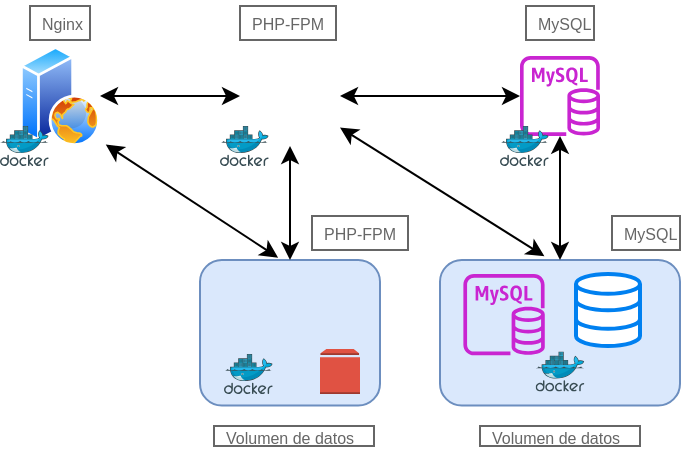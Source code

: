 <mxfile version="22.0.4" type="device">
  <diagram name="Página-1" id="TXax3lWE6bbQa8R0nEwo">
    <mxGraphModel dx="553" dy="349" grid="1" gridSize="10" guides="1" tooltips="1" connect="1" arrows="1" fold="1" page="1" pageScale="1" pageWidth="827" pageHeight="1169" math="0" shadow="0">
      <root>
        <mxCell id="0" />
        <mxCell id="1" parent="0" />
        <mxCell id="rnWshpyR3_FJ3rtjjiAS-28" value="" style="rounded=1;whiteSpace=wrap;html=1;fillColor=#dae8fc;strokeColor=#6c8ebf;" vertex="1" parent="1">
          <mxGeometry x="310" y="237" width="90" height="72.75" as="geometry" />
        </mxCell>
        <mxCell id="rnWshpyR3_FJ3rtjjiAS-23" value="" style="rounded=1;whiteSpace=wrap;html=1;fillColor=#dae8fc;strokeColor=#6c8ebf;" vertex="1" parent="1">
          <mxGeometry x="430" y="237" width="120" height="72.75" as="geometry" />
        </mxCell>
        <mxCell id="rnWshpyR3_FJ3rtjjiAS-10" value="" style="image;aspect=fixed;perimeter=ellipsePerimeter;html=1;align=center;shadow=0;dashed=0;spacingTop=3;image=img/lib/active_directory/web_server.svg;" vertex="1" parent="1">
          <mxGeometry x="220" y="130" width="40" height="50" as="geometry" />
        </mxCell>
        <mxCell id="rnWshpyR3_FJ3rtjjiAS-1" value="" style="image;sketch=0;aspect=fixed;html=1;points=[];align=center;fontSize=12;image=img/lib/mscae/Docker.svg;" vertex="1" parent="1">
          <mxGeometry x="210" y="170" width="24.39" height="20" as="geometry" />
        </mxCell>
        <mxCell id="rnWshpyR3_FJ3rtjjiAS-11" value="" style="shape=image;html=1;verticalAlign=top;verticalLabelPosition=bottom;labelBackgroundColor=#ffffff;imageAspect=0;aspect=fixed;image=https://cdn1.iconfinder.com/data/icons/CrystalClear/128x128/mimetypes/php.png" vertex="1" parent="1">
          <mxGeometry x="330" y="130" width="50" height="50" as="geometry" />
        </mxCell>
        <mxCell id="rnWshpyR3_FJ3rtjjiAS-12" value="" style="image;sketch=0;aspect=fixed;html=1;points=[];align=center;fontSize=12;image=img/lib/mscae/Docker.svg;" vertex="1" parent="1">
          <mxGeometry x="320" y="170" width="24.39" height="20" as="geometry" />
        </mxCell>
        <mxCell id="rnWshpyR3_FJ3rtjjiAS-13" value="" style="shape=image;html=1;verticalAlign=top;verticalLabelPosition=bottom;labelBackgroundColor=#ffffff;imageAspect=0;aspect=fixed;image=https://cdn1.iconfinder.com/data/icons/CrystalClear/128x128/mimetypes/php.png" vertex="1" parent="1">
          <mxGeometry x="332" y="244" width="50" height="50" as="geometry" />
        </mxCell>
        <mxCell id="rnWshpyR3_FJ3rtjjiAS-14" value="" style="image;sketch=0;aspect=fixed;html=1;points=[];align=center;fontSize=12;image=img/lib/mscae/Docker.svg;" vertex="1" parent="1">
          <mxGeometry x="322" y="284" width="24.39" height="20" as="geometry" />
        </mxCell>
        <mxCell id="rnWshpyR3_FJ3rtjjiAS-15" value="" style="outlineConnect=0;dashed=0;verticalLabelPosition=bottom;verticalAlign=top;align=center;html=1;shape=mxgraph.aws3.volume;fillColor=#E05243;gradientColor=none;" vertex="1" parent="1">
          <mxGeometry x="370" y="281.5" width="20" height="22.5" as="geometry" />
        </mxCell>
        <mxCell id="rnWshpyR3_FJ3rtjjiAS-16" value="" style="sketch=0;outlineConnect=0;fontColor=#232F3E;gradientColor=none;fillColor=#C925D1;strokeColor=none;dashed=0;verticalLabelPosition=bottom;verticalAlign=top;align=center;html=1;fontSize=12;fontStyle=0;aspect=fixed;pointerEvents=1;shape=mxgraph.aws4.rds_mysql_instance;" vertex="1" parent="1">
          <mxGeometry x="470" y="135" width="40" height="40" as="geometry" />
        </mxCell>
        <mxCell id="rnWshpyR3_FJ3rtjjiAS-17" value="" style="html=1;verticalLabelPosition=bottom;align=center;labelBackgroundColor=#ffffff;verticalAlign=top;strokeWidth=2;strokeColor=#0080F0;shadow=0;dashed=0;shape=mxgraph.ios7.icons.data;" vertex="1" parent="1">
          <mxGeometry x="498" y="244" width="32" height="36" as="geometry" />
        </mxCell>
        <mxCell id="rnWshpyR3_FJ3rtjjiAS-18" value="" style="image;sketch=0;aspect=fixed;html=1;points=[];align=center;fontSize=12;image=img/lib/mscae/Docker.svg;" vertex="1" parent="1">
          <mxGeometry x="460" y="170" width="24.39" height="20" as="geometry" />
        </mxCell>
        <mxCell id="rnWshpyR3_FJ3rtjjiAS-19" value="" style="sketch=0;outlineConnect=0;fontColor=#232F3E;gradientColor=none;fillColor=#C925D1;strokeColor=none;dashed=0;verticalLabelPosition=bottom;verticalAlign=top;align=center;html=1;fontSize=12;fontStyle=0;aspect=fixed;pointerEvents=1;shape=mxgraph.aws4.rds_mysql_instance;" vertex="1" parent="1">
          <mxGeometry x="441.69" y="244" width="40.7" height="40.7" as="geometry" />
        </mxCell>
        <mxCell id="rnWshpyR3_FJ3rtjjiAS-20" value="" style="image;sketch=0;aspect=fixed;html=1;points=[];align=center;fontSize=12;image=img/lib/mscae/Docker.svg;" vertex="1" parent="1">
          <mxGeometry x="477.81" y="282.75" width="24.39" height="20" as="geometry" />
        </mxCell>
        <mxCell id="rnWshpyR3_FJ3rtjjiAS-24" value="" style="endArrow=classic;startArrow=classic;html=1;rounded=0;" edge="1" parent="1" source="rnWshpyR3_FJ3rtjjiAS-10" target="rnWshpyR3_FJ3rtjjiAS-11">
          <mxGeometry width="50" height="50" relative="1" as="geometry">
            <mxPoint x="340" y="250" as="sourcePoint" />
            <mxPoint x="390" y="200" as="targetPoint" />
          </mxGeometry>
        </mxCell>
        <mxCell id="rnWshpyR3_FJ3rtjjiAS-25" value="" style="endArrow=classic;startArrow=classic;html=1;rounded=0;" edge="1" parent="1" source="rnWshpyR3_FJ3rtjjiAS-11" target="rnWshpyR3_FJ3rtjjiAS-16">
          <mxGeometry width="50" height="50" relative="1" as="geometry">
            <mxPoint x="390" y="154.66" as="sourcePoint" />
            <mxPoint x="460" y="154.66" as="targetPoint" />
          </mxGeometry>
        </mxCell>
        <mxCell id="rnWshpyR3_FJ3rtjjiAS-26" value="" style="endArrow=classic;startArrow=classic;html=1;rounded=0;entryX=0.5;entryY=0;entryDx=0;entryDy=0;" edge="1" parent="1" source="rnWshpyR3_FJ3rtjjiAS-16" target="rnWshpyR3_FJ3rtjjiAS-23">
          <mxGeometry width="50" height="50" relative="1" as="geometry">
            <mxPoint x="390" y="165" as="sourcePoint" />
            <mxPoint x="480" y="165" as="targetPoint" />
          </mxGeometry>
        </mxCell>
        <mxCell id="rnWshpyR3_FJ3rtjjiAS-27" value="" style="endArrow=classic;startArrow=classic;html=1;rounded=0;exitX=0.435;exitY=-0.026;exitDx=0;exitDy=0;exitPerimeter=0;" edge="1" parent="1" source="rnWshpyR3_FJ3rtjjiAS-23" target="rnWshpyR3_FJ3rtjjiAS-11">
          <mxGeometry width="50" height="50" relative="1" as="geometry">
            <mxPoint x="340" y="250" as="sourcePoint" />
            <mxPoint x="390" y="200" as="targetPoint" />
          </mxGeometry>
        </mxCell>
        <mxCell id="rnWshpyR3_FJ3rtjjiAS-29" value="" style="endArrow=classic;startArrow=classic;html=1;rounded=0;entryX=0.5;entryY=0;entryDx=0;entryDy=0;" edge="1" parent="1" source="rnWshpyR3_FJ3rtjjiAS-11" target="rnWshpyR3_FJ3rtjjiAS-28">
          <mxGeometry width="50" height="50" relative="1" as="geometry">
            <mxPoint x="354.66" y="175" as="sourcePoint" />
            <mxPoint x="355" y="220" as="targetPoint" />
          </mxGeometry>
        </mxCell>
        <mxCell id="rnWshpyR3_FJ3rtjjiAS-30" value="" style="endArrow=classic;startArrow=classic;html=1;rounded=0;exitX=0.434;exitY=-0.016;exitDx=0;exitDy=0;entryX=1.072;entryY=0.986;entryDx=0;entryDy=0;entryPerimeter=0;exitPerimeter=0;" edge="1" parent="1" source="rnWshpyR3_FJ3rtjjiAS-28" target="rnWshpyR3_FJ3rtjjiAS-10">
          <mxGeometry width="50" height="50" relative="1" as="geometry">
            <mxPoint x="387.19" y="257" as="sourcePoint" />
            <mxPoint x="277.19" y="190" as="targetPoint" />
          </mxGeometry>
        </mxCell>
        <mxCell id="rnWshpyR3_FJ3rtjjiAS-33" value="&lt;div align=&quot;center&quot;&gt;&lt;font style=&quot;font-size: 8px;&quot;&gt;Volumen de datos&lt;/font&gt;&lt;/div&gt;" style="strokeWidth=1;shadow=0;dashed=0;align=center;html=1;shape=mxgraph.mockup.text.textBox;fontColor=#666666;align=left;fontSize=17;spacingLeft=4;spacingTop=-3;whiteSpace=wrap;strokeColor=#666666;mainText=" vertex="1" parent="1">
          <mxGeometry x="317" y="320" width="80" height="10" as="geometry" />
        </mxCell>
        <mxCell id="rnWshpyR3_FJ3rtjjiAS-34" value="&lt;div align=&quot;center&quot;&gt;&lt;font style=&quot;font-size: 8px;&quot;&gt;Volumen de datos&lt;/font&gt;&lt;/div&gt;" style="strokeWidth=1;shadow=0;dashed=0;align=center;html=1;shape=mxgraph.mockup.text.textBox;fontColor=#666666;align=left;fontSize=17;spacingLeft=4;spacingTop=-3;whiteSpace=wrap;strokeColor=#666666;mainText=" vertex="1" parent="1">
          <mxGeometry x="450" y="320" width="80" height="10" as="geometry" />
        </mxCell>
        <mxCell id="rnWshpyR3_FJ3rtjjiAS-35" value="&lt;div align=&quot;center&quot;&gt;&lt;font style=&quot;font-size: 8px;&quot;&gt;Nginx&lt;/font&gt;&lt;/div&gt;" style="strokeWidth=1;shadow=0;dashed=0;align=center;html=1;shape=mxgraph.mockup.text.textBox;fontColor=#666666;align=left;fontSize=17;spacingLeft=4;spacingTop=-3;whiteSpace=wrap;strokeColor=#666666;mainText=" vertex="1" parent="1">
          <mxGeometry x="225" y="110" width="30" height="17" as="geometry" />
        </mxCell>
        <mxCell id="rnWshpyR3_FJ3rtjjiAS-36" value="&lt;font style=&quot;font-size: 8px;&quot;&gt;PHP-FPM&lt;/font&gt;" style="strokeWidth=1;shadow=0;dashed=0;align=center;html=1;shape=mxgraph.mockup.text.textBox;fontColor=#666666;align=left;fontSize=17;spacingLeft=4;spacingTop=-3;whiteSpace=wrap;strokeColor=#666666;mainText=" vertex="1" parent="1">
          <mxGeometry x="330" y="110" width="48" height="17" as="geometry" />
        </mxCell>
        <mxCell id="rnWshpyR3_FJ3rtjjiAS-39" value="&lt;font style=&quot;font-size: 8px;&quot;&gt;PHP-FPM&lt;/font&gt;" style="strokeWidth=1;shadow=0;dashed=0;align=center;html=1;shape=mxgraph.mockup.text.textBox;fontColor=#666666;align=left;fontSize=17;spacingLeft=4;spacingTop=-3;whiteSpace=wrap;strokeColor=#666666;mainText=" vertex="1" parent="1">
          <mxGeometry x="366" y="215" width="48" height="17" as="geometry" />
        </mxCell>
        <mxCell id="rnWshpyR3_FJ3rtjjiAS-40" value="&lt;font style=&quot;font-size: 8px;&quot;&gt;MySQL&lt;/font&gt;" style="strokeWidth=1;shadow=0;dashed=0;align=center;html=1;shape=mxgraph.mockup.text.textBox;fontColor=#666666;align=left;fontSize=17;spacingLeft=4;spacingTop=-3;whiteSpace=wrap;strokeColor=#666666;mainText=" vertex="1" parent="1">
          <mxGeometry x="473" y="110" width="34" height="17" as="geometry" />
        </mxCell>
        <mxCell id="rnWshpyR3_FJ3rtjjiAS-41" value="&lt;font style=&quot;font-size: 8px;&quot;&gt;MySQL&lt;/font&gt;" style="strokeWidth=1;shadow=0;dashed=0;align=center;html=1;shape=mxgraph.mockup.text.textBox;fontColor=#666666;align=left;fontSize=17;spacingLeft=4;spacingTop=-3;whiteSpace=wrap;strokeColor=#666666;mainText=" vertex="1" parent="1">
          <mxGeometry x="516" y="215" width="34" height="17" as="geometry" />
        </mxCell>
      </root>
    </mxGraphModel>
  </diagram>
</mxfile>
